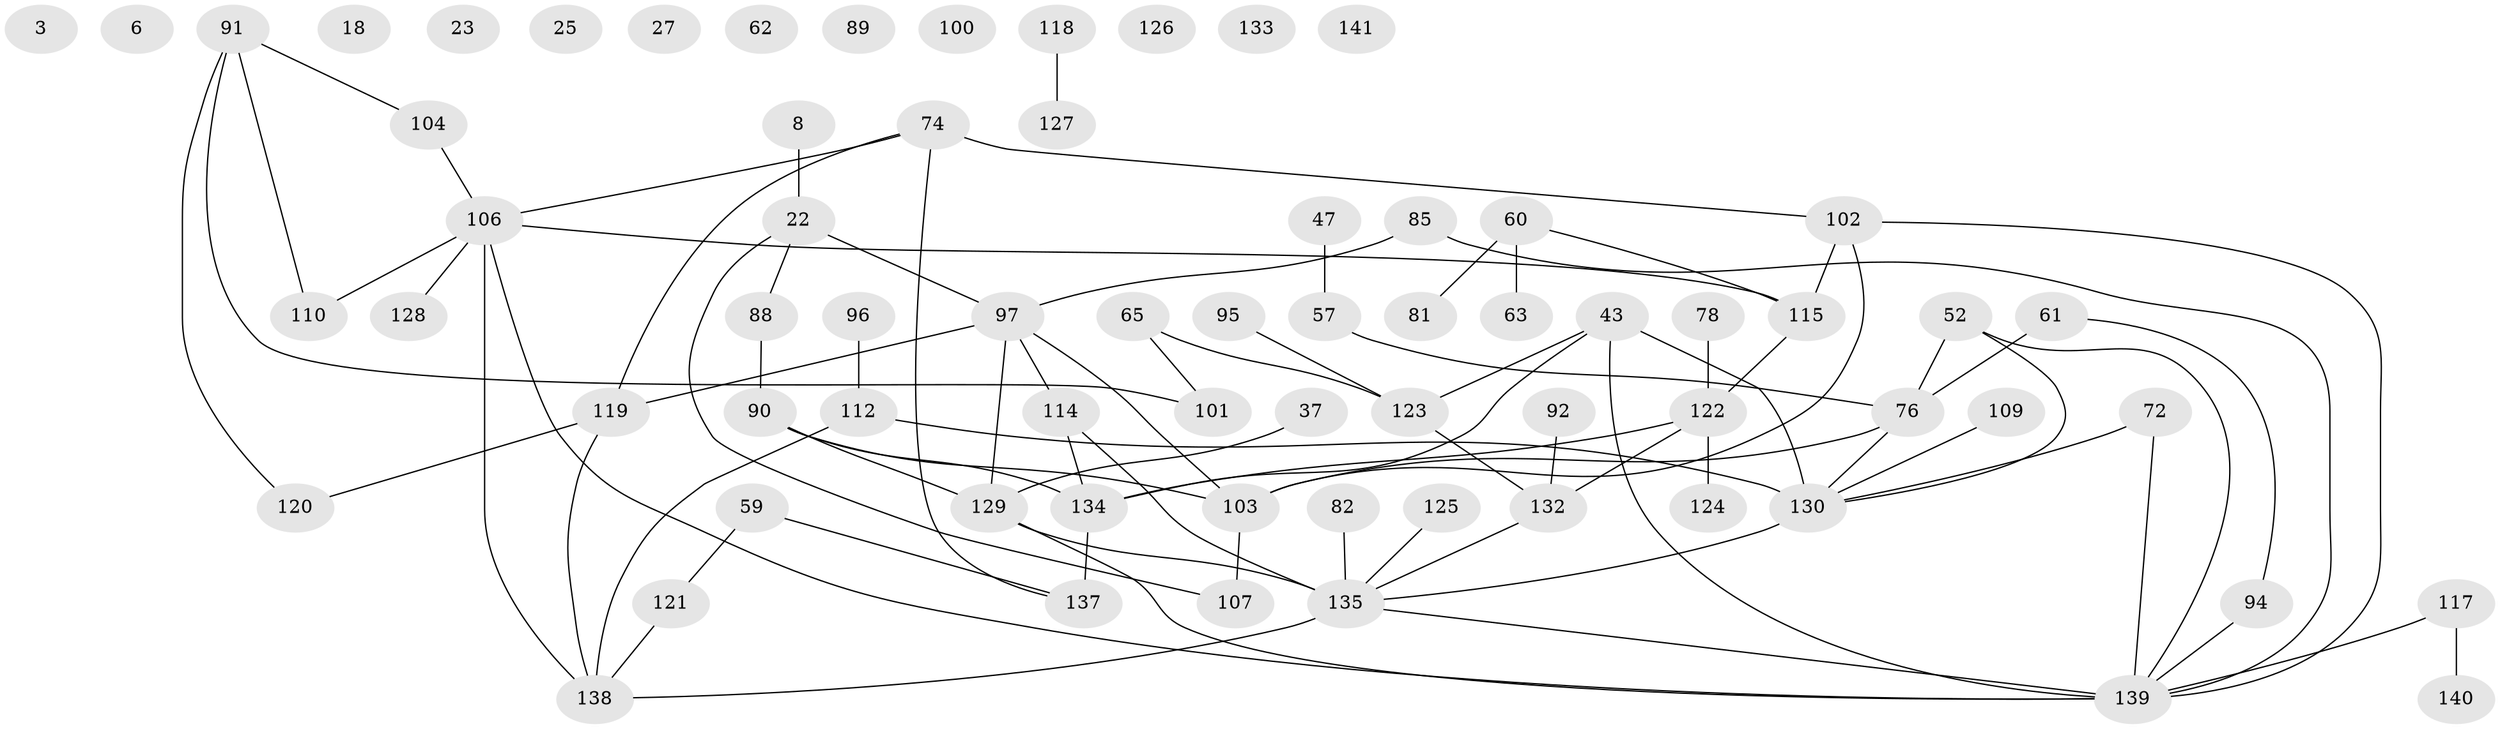 // original degree distribution, {3: 0.2198581560283688, 5: 0.07801418439716312, 0: 0.07801418439716312, 1: 0.20567375886524822, 4: 0.11347517730496454, 6: 0.0070921985815602835, 2: 0.28368794326241137, 8: 0.0070921985815602835, 7: 0.0070921985815602835}
// Generated by graph-tools (version 1.1) at 2025/43/03/04/25 21:43:21]
// undirected, 70 vertices, 85 edges
graph export_dot {
graph [start="1"]
  node [color=gray90,style=filled];
  3;
  6;
  8;
  18;
  22 [super="+14"];
  23;
  25 [super="+13"];
  27;
  37;
  43 [super="+34"];
  47;
  52;
  57;
  59;
  60 [super="+54"];
  61;
  62;
  63;
  65;
  72 [super="+56"];
  74;
  76 [super="+69"];
  78;
  81 [super="+7"];
  82;
  85;
  88 [super="+38"];
  89;
  90 [super="+28+71"];
  91 [super="+66+77"];
  92;
  94;
  95;
  96;
  97;
  100;
  101;
  102 [super="+68"];
  103 [super="+48"];
  104 [super="+80+53"];
  106 [super="+70+87"];
  107;
  109;
  110;
  112 [super="+83"];
  114;
  115 [super="+44+19"];
  117;
  118;
  119 [super="+12"];
  120;
  121 [super="+42"];
  122 [super="+17"];
  123;
  124;
  125 [super="+15"];
  126;
  127;
  128;
  129 [super="+36+50"];
  130 [super="+26+79+39"];
  132 [super="+49+45"];
  133;
  134 [super="+11"];
  135 [super="+67+86+131"];
  137 [super="+41+99"];
  138;
  139 [super="+136+111+116"];
  140;
  141;
  8 -- 22;
  22 -- 97 [weight=2];
  22 -- 107;
  22 -- 88;
  37 -- 129;
  43 -- 134;
  43 -- 123;
  43 -- 130 [weight=2];
  43 -- 139 [weight=2];
  47 -- 57;
  52 -- 76 [weight=2];
  52 -- 130;
  52 -- 139;
  57 -- 76 [weight=2];
  59 -- 137;
  59 -- 121;
  60 -- 63;
  60 -- 81;
  60 -- 115;
  61 -- 76 [weight=2];
  61 -- 94;
  65 -- 101;
  65 -- 123;
  72 -- 130;
  72 -- 139;
  74 -- 102;
  74 -- 106;
  74 -- 119;
  74 -- 137;
  76 -- 103;
  76 -- 130;
  78 -- 122;
  82 -- 135;
  85 -- 97;
  85 -- 139;
  88 -- 90;
  90 -- 134;
  90 -- 129;
  90 -- 103 [weight=2];
  91 -- 101;
  91 -- 110;
  91 -- 104;
  91 -- 120;
  92 -- 132;
  94 -- 139;
  95 -- 123;
  96 -- 112;
  97 -- 103;
  97 -- 114;
  97 -- 119;
  97 -- 129 [weight=2];
  102 -- 115;
  102 -- 103;
  102 -- 139;
  103 -- 107;
  104 -- 106;
  106 -- 138 [weight=2];
  106 -- 128;
  106 -- 115;
  106 -- 139;
  106 -- 110;
  109 -- 130;
  112 -- 138 [weight=2];
  112 -- 130;
  114 -- 134;
  114 -- 135;
  115 -- 122;
  117 -- 140;
  117 -- 139;
  118 -- 127;
  119 -- 138;
  119 -- 120;
  121 -- 138;
  122 -- 124;
  122 -- 134;
  122 -- 132;
  123 -- 132;
  125 -- 135;
  129 -- 135 [weight=3];
  129 -- 139;
  130 -- 135 [weight=3];
  132 -- 135;
  134 -- 137 [weight=2];
  135 -- 138;
  135 -- 139;
}
